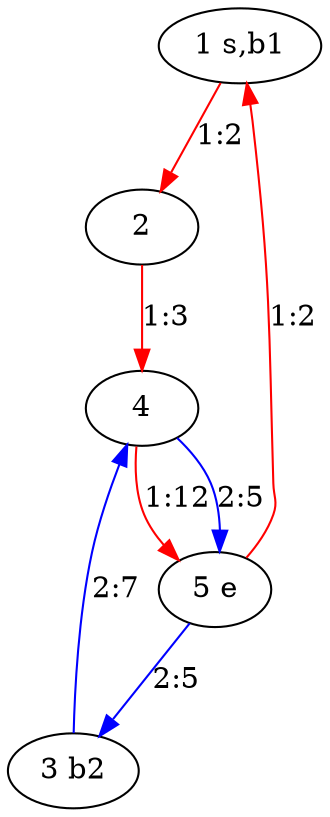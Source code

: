 digraph "instance-6" {
	1 [label="1 s,b1"]
	5 [label="5 e"]
	3 [label="3 b2"]
	2 [label=2]
	1 -> 2 [label="1:2" color=red weight=2]
	4 [label=4]
	2 -> 4 [label="1:3" color=red weight=3]
	4 -> 5 [label="1:12" color=red weight=12]
	5 -> 1 [label="1:2" color=red weight=2]
	5 -> 3 [label="2:5" color=blue weight=5]
	3 -> 4 [label="2:7" color=blue weight=7]
	4 -> 5 [label="2:5" color=blue weight=5]
}
